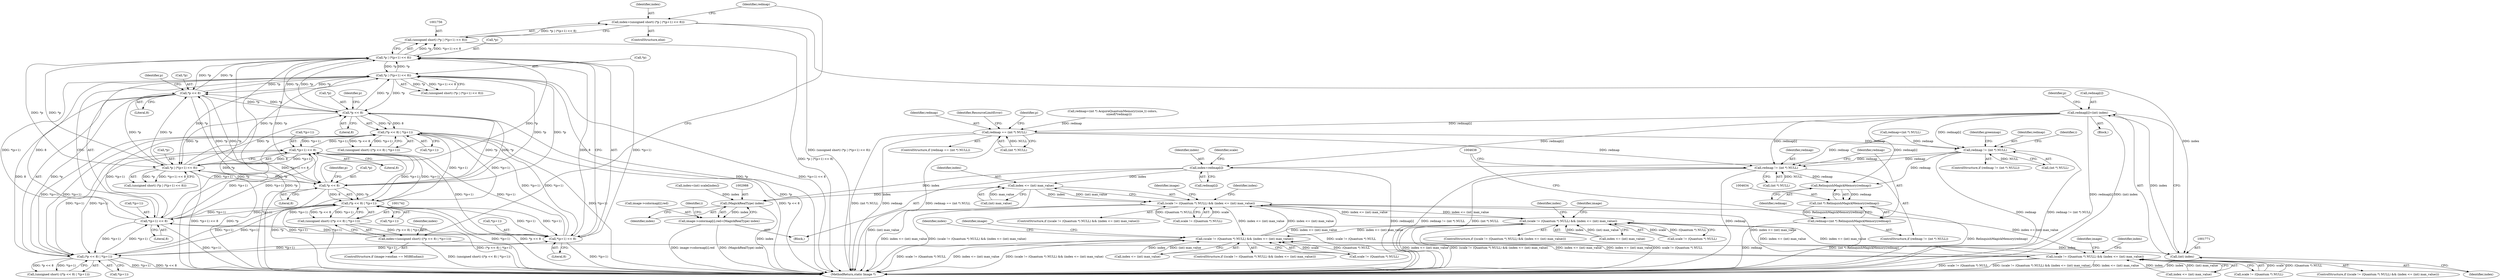 digraph "0_ImageMagick_5511ef530576ed18fd636baa3bb4eda3d667665d@array" {
"1001766" [label="(Call,redmap[i]=(int) index)"];
"1001770" [label="(Call,(int) index)"];
"1001753" [label="(Call,index=(unsigned short) (*p | (*(p+1) << 8)))"];
"1001755" [label="(Call,(unsigned short) (*p | (*(p+1) << 8)))"];
"1001757" [label="(Call,*p | (*(p+1) << 8))"];
"1001858" [label="(Call,*p | (*(p+1) << 8))"];
"1001845" [label="(Call,*p << 8)"];
"1001946" [label="(Call,*p << 8)"];
"1001744" [label="(Call,*p << 8)"];
"1001959" [label="(Call,*p | (*(p+1) << 8))"];
"1001962" [label="(Call,*(p+1) << 8)"];
"1001861" [label="(Call,*(p+1) << 8)"];
"1001945" [label="(Call,(*p << 8) | *(p+1))"];
"1001743" [label="(Call,(*p << 8) | *(p+1))"];
"1001844" [label="(Call,(*p << 8) | *(p+1))"];
"1001760" [label="(Call,*(p+1) << 8)"];
"1001739" [label="(Call,index=(unsigned short) ((*p << 8) | *(p+1)))"];
"1001741" [label="(Call,(unsigned short) ((*p << 8) | *(p+1)))"];
"1001710" [label="(Call,redmap == (int *) NULL)"];
"1002938" [label="(Call,redmap != (int *) NULL)"];
"1002955" [label="(Call,index=redmap[i])"];
"1002967" [label="(Call,index <= (int) max_value)"];
"1002961" [label="(Call,(scale != (Quantum *) NULL) && (index <= (int) max_value))"];
"1003014" [label="(Call,(scale != (Quantum *) NULL) && (index <= (int) max_value))"];
"1003067" [label="(Call,(scale != (Quantum *) NULL) && (index <= (int) max_value))"];
"1003120" [label="(Call,(scale != (Quantum *) NULL) && (index <= (int) max_value))"];
"1002987" [label="(Call,(MagickRealType) index)"];
"1002979" [label="(Call,image->colormap[i].red=(MagickRealType) index)"];
"1004626" [label="(Call,redmap != (int *) NULL)"];
"1004635" [label="(Call,RelinquishMagickMemory(redmap))"];
"1004633" [label="(Call,(int *) RelinquishMagickMemory(redmap))"];
"1004631" [label="(Call,redmap=(int *) RelinquishMagickMemory(redmap))"];
"1001698" [label="(Call,redmap=(int *) AcquireQuantumMemory((size_t) colors,\n              sizeof(*redmap)))"];
"1003036" [label="(Identifier,image)"];
"1001967" [label="(Literal,8)"];
"1001750" [label="(Identifier,p)"];
"1004633" [label="(Call,(int *) RelinquishMagickMemory(redmap))"];
"1002938" [label="(Call,redmap != (int *) NULL)"];
"1002937" [label="(ControlStructure,if (redmap != (int *) NULL))"];
"1004628" [label="(Call,(int *) NULL)"];
"1002962" [label="(Call,scale != (Quantum *) NULL)"];
"1003142" [label="(Identifier,image)"];
"1004635" [label="(Call,RelinquishMagickMemory(redmap))"];
"1001949" [label="(Literal,8)"];
"1001755" [label="(Call,(unsigned short) (*p | (*(p+1) << 8)))"];
"1001960" [label="(Call,*p)"];
"1003068" [label="(Call,scale != (Quantum *) NULL)"];
"1002963" [label="(Identifier,scale)"];
"1001845" [label="(Call,*p << 8)"];
"1001761" [label="(Call,*(p+1))"];
"1001947" [label="(Call,*p)"];
"1001962" [label="(Call,*(p+1) << 8)"];
"1003132" [label="(Identifier,index)"];
"1003079" [label="(Identifier,index)"];
"1002955" [label="(Call,index=redmap[i])"];
"1001745" [label="(Call,*p)"];
"1004636" [label="(Identifier,redmap)"];
"1002939" [label="(Identifier,redmap)"];
"1002989" [label="(Identifier,index)"];
"1001858" [label="(Call,*p | (*(p+1) << 8))"];
"1001740" [label="(Identifier,index)"];
"1003020" [label="(Call,index <= (int) max_value)"];
"1003066" [label="(ControlStructure,if ((scale != (Quantum *) NULL) && (index <= (int) max_value)))"];
"1001943" [label="(Call,(unsigned short) ((*p << 8) | *(p+1)))"];
"1002953" [label="(Identifier,i)"];
"1001959" [label="(Call,*p | (*(p+1) << 8))"];
"1001765" [label="(Literal,8)"];
"1002983" [label="(Identifier,image)"];
"1001747" [label="(Literal,8)"];
"1001710" [label="(Call,redmap == (int *) NULL)"];
"1002960" [label="(ControlStructure,if ((scale != (Quantum *) NULL) && (index <= (int) max_value)))"];
"1001851" [label="(Identifier,p)"];
"1003119" [label="(ControlStructure,if ((scale != (Quantum *) NULL) && (index <= (int) max_value)))"];
"1004625" [label="(ControlStructure,if (redmap != (int *) NULL))"];
"1001744" [label="(Call,*p << 8)"];
"1002973" [label="(Identifier,index)"];
"1000377" [label="(Call,redmap=(int *) NULL)"];
"1002968" [label="(Identifier,index)"];
"1001757" [label="(Call,*p | (*(p+1) << 8))"];
"1001743" [label="(Call,(*p << 8) | *(p+1))"];
"1002956" [label="(Identifier,index)"];
"1003073" [label="(Call,index <= (int) max_value)"];
"1002969" [label="(Call,(int) max_value)"];
"1001748" [label="(Call,*(p+1))"];
"1003121" [label="(Call,scale != (Quantum *) NULL)"];
"1001848" [label="(Literal,8)"];
"1004626" [label="(Call,redmap != (int *) NULL)"];
"1001711" [label="(Identifier,redmap)"];
"1003015" [label="(Call,scale != (Quantum *) NULL)"];
"1004632" [label="(Identifier,redmap)"];
"1004644" [label="(MethodReturn,static Image *)"];
"1001709" [label="(ControlStructure,if (redmap == (int *) NULL))"];
"1001754" [label="(Identifier,index)"];
"1001753" [label="(Call,index=(unsigned short) (*p | (*(p+1) << 8)))"];
"1001856" [label="(Call,(unsigned short) (*p | (*(p+1) << 8)))"];
"1002961" [label="(Call,(scale != (Quantum *) NULL) && (index <= (int) max_value))"];
"1001739" [label="(Call,index=(unsigned short) ((*p << 8) | *(p+1)))"];
"1003026" [label="(Identifier,index)"];
"1001957" [label="(Call,(unsigned short) (*p | (*(p+1) << 8)))"];
"1001862" [label="(Call,*(p+1))"];
"1003067" [label="(Call,(scale != (Quantum *) NULL) && (index <= (int) max_value))"];
"1001760" [label="(Call,*(p+1) << 8)"];
"1002972" [label="(Call,index=(int) scale[index])"];
"1002954" [label="(Block,)"];
"1001716" [label="(Identifier,ResourceLimitError)"];
"1003126" [label="(Call,index <= (int) max_value)"];
"1001719" [label="(Identifier,p)"];
"1001772" [label="(Identifier,index)"];
"1001950" [label="(Call,*(p+1))"];
"1002945" [label="(Identifier,i)"];
"1003014" [label="(Call,(scale != (Quantum *) NULL) && (index <= (int) max_value))"];
"1001712" [label="(Call,(int *) NULL)"];
"1002987" [label="(Call,(MagickRealType) index)"];
"1001733" [label="(ControlStructure,if (image->endian == MSBEndian))"];
"1001741" [label="(Call,(unsigned short) ((*p << 8) | *(p+1)))"];
"1001767" [label="(Call,redmap[i])"];
"1001774" [label="(Identifier,p)"];
"1002940" [label="(Call,(int *) NULL)"];
"1001861" [label="(Call,*(p+1) << 8)"];
"1001963" [label="(Call,*(p+1))"];
"1002992" [label="(Identifier,greenmap)"];
"1002957" [label="(Call,redmap[i])"];
"1001770" [label="(Call,(int) index)"];
"1001768" [label="(Identifier,redmap)"];
"1002980" [label="(Call,image->colormap[i].red)"];
"1001752" [label="(ControlStructure,else)"];
"1003120" [label="(Call,(scale != (Quantum *) NULL) && (index <= (int) max_value))"];
"1001846" [label="(Call,*p)"];
"1001866" [label="(Literal,8)"];
"1003089" [label="(Identifier,image)"];
"1004627" [label="(Identifier,redmap)"];
"1001842" [label="(Call,(unsigned short) ((*p << 8) | *(p+1)))"];
"1001844" [label="(Call,(*p << 8) | *(p+1))"];
"1002967" [label="(Call,index <= (int) max_value)"];
"1001849" [label="(Call,*(p+1))"];
"1001758" [label="(Call,*p)"];
"1001859" [label="(Call,*p)"];
"1001732" [label="(Block,)"];
"1003013" [label="(ControlStructure,if ((scale != (Quantum *) NULL) && (index <= (int) max_value)))"];
"1001766" [label="(Call,redmap[i]=(int) index)"];
"1001945" [label="(Call,(*p << 8) | *(p+1))"];
"1001952" [label="(Identifier,p)"];
"1004631" [label="(Call,redmap=(int *) RelinquishMagickMemory(redmap))"];
"1001946" [label="(Call,*p << 8)"];
"1002979" [label="(Call,image->colormap[i].red=(MagickRealType) index)"];
"1001766" -> "1001732"  [label="AST: "];
"1001766" -> "1001770"  [label="CFG: "];
"1001767" -> "1001766"  [label="AST: "];
"1001770" -> "1001766"  [label="AST: "];
"1001774" -> "1001766"  [label="CFG: "];
"1001766" -> "1004644"  [label="DDG: redmap[i]"];
"1001766" -> "1004644"  [label="DDG: (int) index"];
"1001766" -> "1001710"  [label="DDG: redmap[i]"];
"1001770" -> "1001766"  [label="DDG: index"];
"1001766" -> "1002938"  [label="DDG: redmap[i]"];
"1001766" -> "1002955"  [label="DDG: redmap[i]"];
"1001766" -> "1004626"  [label="DDG: redmap[i]"];
"1001766" -> "1004635"  [label="DDG: redmap[i]"];
"1001770" -> "1001772"  [label="CFG: "];
"1001771" -> "1001770"  [label="AST: "];
"1001772" -> "1001770"  [label="AST: "];
"1001770" -> "1004644"  [label="DDG: index"];
"1001753" -> "1001770"  [label="DDG: index"];
"1001739" -> "1001770"  [label="DDG: index"];
"1001753" -> "1001752"  [label="AST: "];
"1001753" -> "1001755"  [label="CFG: "];
"1001754" -> "1001753"  [label="AST: "];
"1001755" -> "1001753"  [label="AST: "];
"1001768" -> "1001753"  [label="CFG: "];
"1001753" -> "1004644"  [label="DDG: (unsigned short) (*p | (*(p+1) << 8))"];
"1001755" -> "1001753"  [label="DDG: *p | (*(p+1) << 8)"];
"1001755" -> "1001757"  [label="CFG: "];
"1001756" -> "1001755"  [label="AST: "];
"1001757" -> "1001755"  [label="AST: "];
"1001755" -> "1004644"  [label="DDG: *p | (*(p+1) << 8)"];
"1001757" -> "1001755"  [label="DDG: *p"];
"1001757" -> "1001755"  [label="DDG: *(p+1) << 8"];
"1001757" -> "1001760"  [label="CFG: "];
"1001758" -> "1001757"  [label="AST: "];
"1001760" -> "1001757"  [label="AST: "];
"1001757" -> "1004644"  [label="DDG: *p"];
"1001757" -> "1004644"  [label="DDG: *(p+1) << 8"];
"1001757" -> "1001744"  [label="DDG: *p"];
"1001858" -> "1001757"  [label="DDG: *p"];
"1001845" -> "1001757"  [label="DDG: *p"];
"1001946" -> "1001757"  [label="DDG: *p"];
"1001744" -> "1001757"  [label="DDG: *p"];
"1001959" -> "1001757"  [label="DDG: *p"];
"1001760" -> "1001757"  [label="DDG: *(p+1)"];
"1001760" -> "1001757"  [label="DDG: 8"];
"1001757" -> "1001845"  [label="DDG: *p"];
"1001757" -> "1001858"  [label="DDG: *p"];
"1001757" -> "1001946"  [label="DDG: *p"];
"1001757" -> "1001959"  [label="DDG: *p"];
"1001858" -> "1001856"  [label="AST: "];
"1001858" -> "1001861"  [label="CFG: "];
"1001859" -> "1001858"  [label="AST: "];
"1001861" -> "1001858"  [label="AST: "];
"1001856" -> "1001858"  [label="CFG: "];
"1001858" -> "1004644"  [label="DDG: *p"];
"1001858" -> "1004644"  [label="DDG: *(p+1) << 8"];
"1001858" -> "1001744"  [label="DDG: *p"];
"1001858" -> "1001845"  [label="DDG: *p"];
"1001858" -> "1001856"  [label="DDG: *p"];
"1001858" -> "1001856"  [label="DDG: *(p+1) << 8"];
"1001845" -> "1001858"  [label="DDG: *p"];
"1001946" -> "1001858"  [label="DDG: *p"];
"1001744" -> "1001858"  [label="DDG: *p"];
"1001959" -> "1001858"  [label="DDG: *p"];
"1001861" -> "1001858"  [label="DDG: *(p+1)"];
"1001861" -> "1001858"  [label="DDG: 8"];
"1001858" -> "1001946"  [label="DDG: *p"];
"1001858" -> "1001959"  [label="DDG: *p"];
"1001845" -> "1001844"  [label="AST: "];
"1001845" -> "1001848"  [label="CFG: "];
"1001846" -> "1001845"  [label="AST: "];
"1001848" -> "1001845"  [label="AST: "];
"1001851" -> "1001845"  [label="CFG: "];
"1001845" -> "1004644"  [label="DDG: *p"];
"1001845" -> "1001744"  [label="DDG: *p"];
"1001845" -> "1001844"  [label="DDG: *p"];
"1001845" -> "1001844"  [label="DDG: 8"];
"1001946" -> "1001845"  [label="DDG: *p"];
"1001744" -> "1001845"  [label="DDG: *p"];
"1001959" -> "1001845"  [label="DDG: *p"];
"1001845" -> "1001946"  [label="DDG: *p"];
"1001845" -> "1001959"  [label="DDG: *p"];
"1001946" -> "1001945"  [label="AST: "];
"1001946" -> "1001949"  [label="CFG: "];
"1001947" -> "1001946"  [label="AST: "];
"1001949" -> "1001946"  [label="AST: "];
"1001952" -> "1001946"  [label="CFG: "];
"1001946" -> "1004644"  [label="DDG: *p"];
"1001946" -> "1001744"  [label="DDG: *p"];
"1001946" -> "1001945"  [label="DDG: *p"];
"1001946" -> "1001945"  [label="DDG: 8"];
"1001744" -> "1001946"  [label="DDG: *p"];
"1001959" -> "1001946"  [label="DDG: *p"];
"1001946" -> "1001959"  [label="DDG: *p"];
"1001744" -> "1001743"  [label="AST: "];
"1001744" -> "1001747"  [label="CFG: "];
"1001745" -> "1001744"  [label="AST: "];
"1001747" -> "1001744"  [label="AST: "];
"1001750" -> "1001744"  [label="CFG: "];
"1001744" -> "1004644"  [label="DDG: *p"];
"1001744" -> "1001743"  [label="DDG: *p"];
"1001744" -> "1001743"  [label="DDG: 8"];
"1001959" -> "1001744"  [label="DDG: *p"];
"1001744" -> "1001959"  [label="DDG: *p"];
"1001959" -> "1001957"  [label="AST: "];
"1001959" -> "1001962"  [label="CFG: "];
"1001960" -> "1001959"  [label="AST: "];
"1001962" -> "1001959"  [label="AST: "];
"1001957" -> "1001959"  [label="CFG: "];
"1001959" -> "1004644"  [label="DDG: *(p+1) << 8"];
"1001959" -> "1004644"  [label="DDG: *p"];
"1001959" -> "1001957"  [label="DDG: *p"];
"1001959" -> "1001957"  [label="DDG: *(p+1) << 8"];
"1001962" -> "1001959"  [label="DDG: *(p+1)"];
"1001962" -> "1001959"  [label="DDG: 8"];
"1001962" -> "1001967"  [label="CFG: "];
"1001963" -> "1001962"  [label="AST: "];
"1001967" -> "1001962"  [label="AST: "];
"1001962" -> "1004644"  [label="DDG: *(p+1)"];
"1001962" -> "1001743"  [label="DDG: *(p+1)"];
"1001962" -> "1001760"  [label="DDG: *(p+1)"];
"1001962" -> "1001844"  [label="DDG: *(p+1)"];
"1001962" -> "1001861"  [label="DDG: *(p+1)"];
"1001962" -> "1001945"  [label="DDG: *(p+1)"];
"1001861" -> "1001962"  [label="DDG: *(p+1)"];
"1001945" -> "1001962"  [label="DDG: *(p+1)"];
"1001743" -> "1001962"  [label="DDG: *(p+1)"];
"1001844" -> "1001962"  [label="DDG: *(p+1)"];
"1001760" -> "1001962"  [label="DDG: *(p+1)"];
"1001861" -> "1001866"  [label="CFG: "];
"1001862" -> "1001861"  [label="AST: "];
"1001866" -> "1001861"  [label="AST: "];
"1001861" -> "1004644"  [label="DDG: *(p+1)"];
"1001861" -> "1001743"  [label="DDG: *(p+1)"];
"1001861" -> "1001760"  [label="DDG: *(p+1)"];
"1001861" -> "1001844"  [label="DDG: *(p+1)"];
"1001945" -> "1001861"  [label="DDG: *(p+1)"];
"1001743" -> "1001861"  [label="DDG: *(p+1)"];
"1001844" -> "1001861"  [label="DDG: *(p+1)"];
"1001760" -> "1001861"  [label="DDG: *(p+1)"];
"1001861" -> "1001945"  [label="DDG: *(p+1)"];
"1001945" -> "1001943"  [label="AST: "];
"1001945" -> "1001950"  [label="CFG: "];
"1001950" -> "1001945"  [label="AST: "];
"1001943" -> "1001945"  [label="CFG: "];
"1001945" -> "1004644"  [label="DDG: *(p+1)"];
"1001945" -> "1004644"  [label="DDG: *p << 8"];
"1001945" -> "1001743"  [label="DDG: *(p+1)"];
"1001945" -> "1001760"  [label="DDG: *(p+1)"];
"1001945" -> "1001844"  [label="DDG: *(p+1)"];
"1001945" -> "1001943"  [label="DDG: *p << 8"];
"1001945" -> "1001943"  [label="DDG: *(p+1)"];
"1001743" -> "1001945"  [label="DDG: *(p+1)"];
"1001844" -> "1001945"  [label="DDG: *(p+1)"];
"1001760" -> "1001945"  [label="DDG: *(p+1)"];
"1001743" -> "1001741"  [label="AST: "];
"1001743" -> "1001748"  [label="CFG: "];
"1001748" -> "1001743"  [label="AST: "];
"1001741" -> "1001743"  [label="CFG: "];
"1001743" -> "1004644"  [label="DDG: *(p+1)"];
"1001743" -> "1004644"  [label="DDG: *p << 8"];
"1001743" -> "1001741"  [label="DDG: *p << 8"];
"1001743" -> "1001741"  [label="DDG: *(p+1)"];
"1001844" -> "1001743"  [label="DDG: *(p+1)"];
"1001760" -> "1001743"  [label="DDG: *(p+1)"];
"1001743" -> "1001760"  [label="DDG: *(p+1)"];
"1001743" -> "1001844"  [label="DDG: *(p+1)"];
"1001844" -> "1001842"  [label="AST: "];
"1001844" -> "1001849"  [label="CFG: "];
"1001849" -> "1001844"  [label="AST: "];
"1001842" -> "1001844"  [label="CFG: "];
"1001844" -> "1004644"  [label="DDG: *p << 8"];
"1001844" -> "1004644"  [label="DDG: *(p+1)"];
"1001844" -> "1001760"  [label="DDG: *(p+1)"];
"1001844" -> "1001842"  [label="DDG: *p << 8"];
"1001844" -> "1001842"  [label="DDG: *(p+1)"];
"1001760" -> "1001844"  [label="DDG: *(p+1)"];
"1001760" -> "1001765"  [label="CFG: "];
"1001761" -> "1001760"  [label="AST: "];
"1001765" -> "1001760"  [label="AST: "];
"1001760" -> "1004644"  [label="DDG: *(p+1)"];
"1001739" -> "1001733"  [label="AST: "];
"1001739" -> "1001741"  [label="CFG: "];
"1001740" -> "1001739"  [label="AST: "];
"1001741" -> "1001739"  [label="AST: "];
"1001768" -> "1001739"  [label="CFG: "];
"1001739" -> "1004644"  [label="DDG: (unsigned short) ((*p << 8) | *(p+1))"];
"1001741" -> "1001739"  [label="DDG: (*p << 8) | *(p+1)"];
"1001742" -> "1001741"  [label="AST: "];
"1001741" -> "1004644"  [label="DDG: (*p << 8) | *(p+1)"];
"1001710" -> "1001709"  [label="AST: "];
"1001710" -> "1001712"  [label="CFG: "];
"1001711" -> "1001710"  [label="AST: "];
"1001712" -> "1001710"  [label="AST: "];
"1001716" -> "1001710"  [label="CFG: "];
"1001719" -> "1001710"  [label="CFG: "];
"1001710" -> "1004644"  [label="DDG: (int *) NULL"];
"1001710" -> "1004644"  [label="DDG: redmap"];
"1001710" -> "1004644"  [label="DDG: redmap == (int *) NULL"];
"1001698" -> "1001710"  [label="DDG: redmap"];
"1001712" -> "1001710"  [label="DDG: NULL"];
"1001710" -> "1002938"  [label="DDG: redmap"];
"1001710" -> "1004626"  [label="DDG: redmap"];
"1002938" -> "1002937"  [label="AST: "];
"1002938" -> "1002940"  [label="CFG: "];
"1002939" -> "1002938"  [label="AST: "];
"1002940" -> "1002938"  [label="AST: "];
"1002945" -> "1002938"  [label="CFG: "];
"1002992" -> "1002938"  [label="CFG: "];
"1002938" -> "1004644"  [label="DDG: redmap"];
"1002938" -> "1004644"  [label="DDG: redmap != (int *) NULL"];
"1000377" -> "1002938"  [label="DDG: redmap"];
"1002940" -> "1002938"  [label="DDG: NULL"];
"1002938" -> "1002955"  [label="DDG: redmap"];
"1002938" -> "1004626"  [label="DDG: redmap"];
"1002938" -> "1004635"  [label="DDG: redmap"];
"1002955" -> "1002954"  [label="AST: "];
"1002955" -> "1002957"  [label="CFG: "];
"1002956" -> "1002955"  [label="AST: "];
"1002957" -> "1002955"  [label="AST: "];
"1002963" -> "1002955"  [label="CFG: "];
"1002955" -> "1004644"  [label="DDG: redmap[i]"];
"1002955" -> "1002967"  [label="DDG: index"];
"1002955" -> "1002987"  [label="DDG: index"];
"1002967" -> "1002961"  [label="AST: "];
"1002967" -> "1002969"  [label="CFG: "];
"1002968" -> "1002967"  [label="AST: "];
"1002969" -> "1002967"  [label="AST: "];
"1002961" -> "1002967"  [label="CFG: "];
"1002967" -> "1004644"  [label="DDG: (int) max_value"];
"1002967" -> "1002961"  [label="DDG: index"];
"1002967" -> "1002961"  [label="DDG: (int) max_value"];
"1002969" -> "1002967"  [label="DDG: max_value"];
"1002967" -> "1002987"  [label="DDG: index"];
"1002961" -> "1002960"  [label="AST: "];
"1002961" -> "1002962"  [label="CFG: "];
"1002962" -> "1002961"  [label="AST: "];
"1002973" -> "1002961"  [label="CFG: "];
"1002983" -> "1002961"  [label="CFG: "];
"1002961" -> "1004644"  [label="DDG: index <= (int) max_value"];
"1002961" -> "1004644"  [label="DDG: (scale != (Quantum *) NULL) && (index <= (int) max_value)"];
"1002961" -> "1004644"  [label="DDG: scale != (Quantum *) NULL"];
"1002962" -> "1002961"  [label="DDG: scale"];
"1002962" -> "1002961"  [label="DDG: (Quantum *) NULL"];
"1003014" -> "1002961"  [label="DDG: index <= (int) max_value"];
"1003067" -> "1002961"  [label="DDG: index <= (int) max_value"];
"1003120" -> "1002961"  [label="DDG: index <= (int) max_value"];
"1002961" -> "1003014"  [label="DDG: index <= (int) max_value"];
"1002961" -> "1003067"  [label="DDG: index <= (int) max_value"];
"1002961" -> "1003120"  [label="DDG: index <= (int) max_value"];
"1003014" -> "1003013"  [label="AST: "];
"1003014" -> "1003015"  [label="CFG: "];
"1003014" -> "1003020"  [label="CFG: "];
"1003015" -> "1003014"  [label="AST: "];
"1003020" -> "1003014"  [label="AST: "];
"1003026" -> "1003014"  [label="CFG: "];
"1003036" -> "1003014"  [label="CFG: "];
"1003014" -> "1004644"  [label="DDG: index <= (int) max_value"];
"1003014" -> "1004644"  [label="DDG: (scale != (Quantum *) NULL) && (index <= (int) max_value)"];
"1003014" -> "1004644"  [label="DDG: scale != (Quantum *) NULL"];
"1003015" -> "1003014"  [label="DDG: scale"];
"1003015" -> "1003014"  [label="DDG: (Quantum *) NULL"];
"1003020" -> "1003014"  [label="DDG: index"];
"1003020" -> "1003014"  [label="DDG: (int) max_value"];
"1003067" -> "1003014"  [label="DDG: index <= (int) max_value"];
"1003120" -> "1003014"  [label="DDG: index <= (int) max_value"];
"1003014" -> "1003067"  [label="DDG: index <= (int) max_value"];
"1003014" -> "1003120"  [label="DDG: index <= (int) max_value"];
"1003067" -> "1003066"  [label="AST: "];
"1003067" -> "1003068"  [label="CFG: "];
"1003067" -> "1003073"  [label="CFG: "];
"1003068" -> "1003067"  [label="AST: "];
"1003073" -> "1003067"  [label="AST: "];
"1003079" -> "1003067"  [label="CFG: "];
"1003089" -> "1003067"  [label="CFG: "];
"1003067" -> "1004644"  [label="DDG: scale != (Quantum *) NULL"];
"1003067" -> "1004644"  [label="DDG: index <= (int) max_value"];
"1003067" -> "1004644"  [label="DDG: (scale != (Quantum *) NULL) && (index <= (int) max_value)"];
"1003068" -> "1003067"  [label="DDG: scale"];
"1003068" -> "1003067"  [label="DDG: (Quantum *) NULL"];
"1003120" -> "1003067"  [label="DDG: index <= (int) max_value"];
"1003073" -> "1003067"  [label="DDG: index"];
"1003073" -> "1003067"  [label="DDG: (int) max_value"];
"1003067" -> "1003120"  [label="DDG: index <= (int) max_value"];
"1003120" -> "1003119"  [label="AST: "];
"1003120" -> "1003121"  [label="CFG: "];
"1003120" -> "1003126"  [label="CFG: "];
"1003121" -> "1003120"  [label="AST: "];
"1003126" -> "1003120"  [label="AST: "];
"1003132" -> "1003120"  [label="CFG: "];
"1003142" -> "1003120"  [label="CFG: "];
"1003120" -> "1004644"  [label="DDG: scale != (Quantum *) NULL"];
"1003120" -> "1004644"  [label="DDG: (scale != (Quantum *) NULL) && (index <= (int) max_value)"];
"1003120" -> "1004644"  [label="DDG: index <= (int) max_value"];
"1003121" -> "1003120"  [label="DDG: scale"];
"1003121" -> "1003120"  [label="DDG: (Quantum *) NULL"];
"1003126" -> "1003120"  [label="DDG: index"];
"1003126" -> "1003120"  [label="DDG: (int) max_value"];
"1002987" -> "1002979"  [label="AST: "];
"1002987" -> "1002989"  [label="CFG: "];
"1002988" -> "1002987"  [label="AST: "];
"1002989" -> "1002987"  [label="AST: "];
"1002979" -> "1002987"  [label="CFG: "];
"1002987" -> "1004644"  [label="DDG: index"];
"1002987" -> "1002979"  [label="DDG: index"];
"1002972" -> "1002987"  [label="DDG: index"];
"1002979" -> "1002954"  [label="AST: "];
"1002980" -> "1002979"  [label="AST: "];
"1002953" -> "1002979"  [label="CFG: "];
"1002979" -> "1004644"  [label="DDG: image->colormap[i].red"];
"1002979" -> "1004644"  [label="DDG: (MagickRealType) index"];
"1004626" -> "1004625"  [label="AST: "];
"1004626" -> "1004628"  [label="CFG: "];
"1004627" -> "1004626"  [label="AST: "];
"1004628" -> "1004626"  [label="AST: "];
"1004632" -> "1004626"  [label="CFG: "];
"1004638" -> "1004626"  [label="CFG: "];
"1004626" -> "1004644"  [label="DDG: (int *) NULL"];
"1004626" -> "1004644"  [label="DDG: redmap"];
"1004626" -> "1004644"  [label="DDG: redmap != (int *) NULL"];
"1000377" -> "1004626"  [label="DDG: redmap"];
"1004628" -> "1004626"  [label="DDG: NULL"];
"1004626" -> "1004635"  [label="DDG: redmap"];
"1004635" -> "1004633"  [label="AST: "];
"1004635" -> "1004636"  [label="CFG: "];
"1004636" -> "1004635"  [label="AST: "];
"1004633" -> "1004635"  [label="CFG: "];
"1004635" -> "1004633"  [label="DDG: redmap"];
"1004633" -> "1004631"  [label="AST: "];
"1004634" -> "1004633"  [label="AST: "];
"1004631" -> "1004633"  [label="CFG: "];
"1004633" -> "1004644"  [label="DDG: RelinquishMagickMemory(redmap)"];
"1004633" -> "1004631"  [label="DDG: RelinquishMagickMemory(redmap)"];
"1004631" -> "1004625"  [label="AST: "];
"1004632" -> "1004631"  [label="AST: "];
"1004638" -> "1004631"  [label="CFG: "];
"1004631" -> "1004644"  [label="DDG: (int *) RelinquishMagickMemory(redmap)"];
"1004631" -> "1004644"  [label="DDG: redmap"];
}
